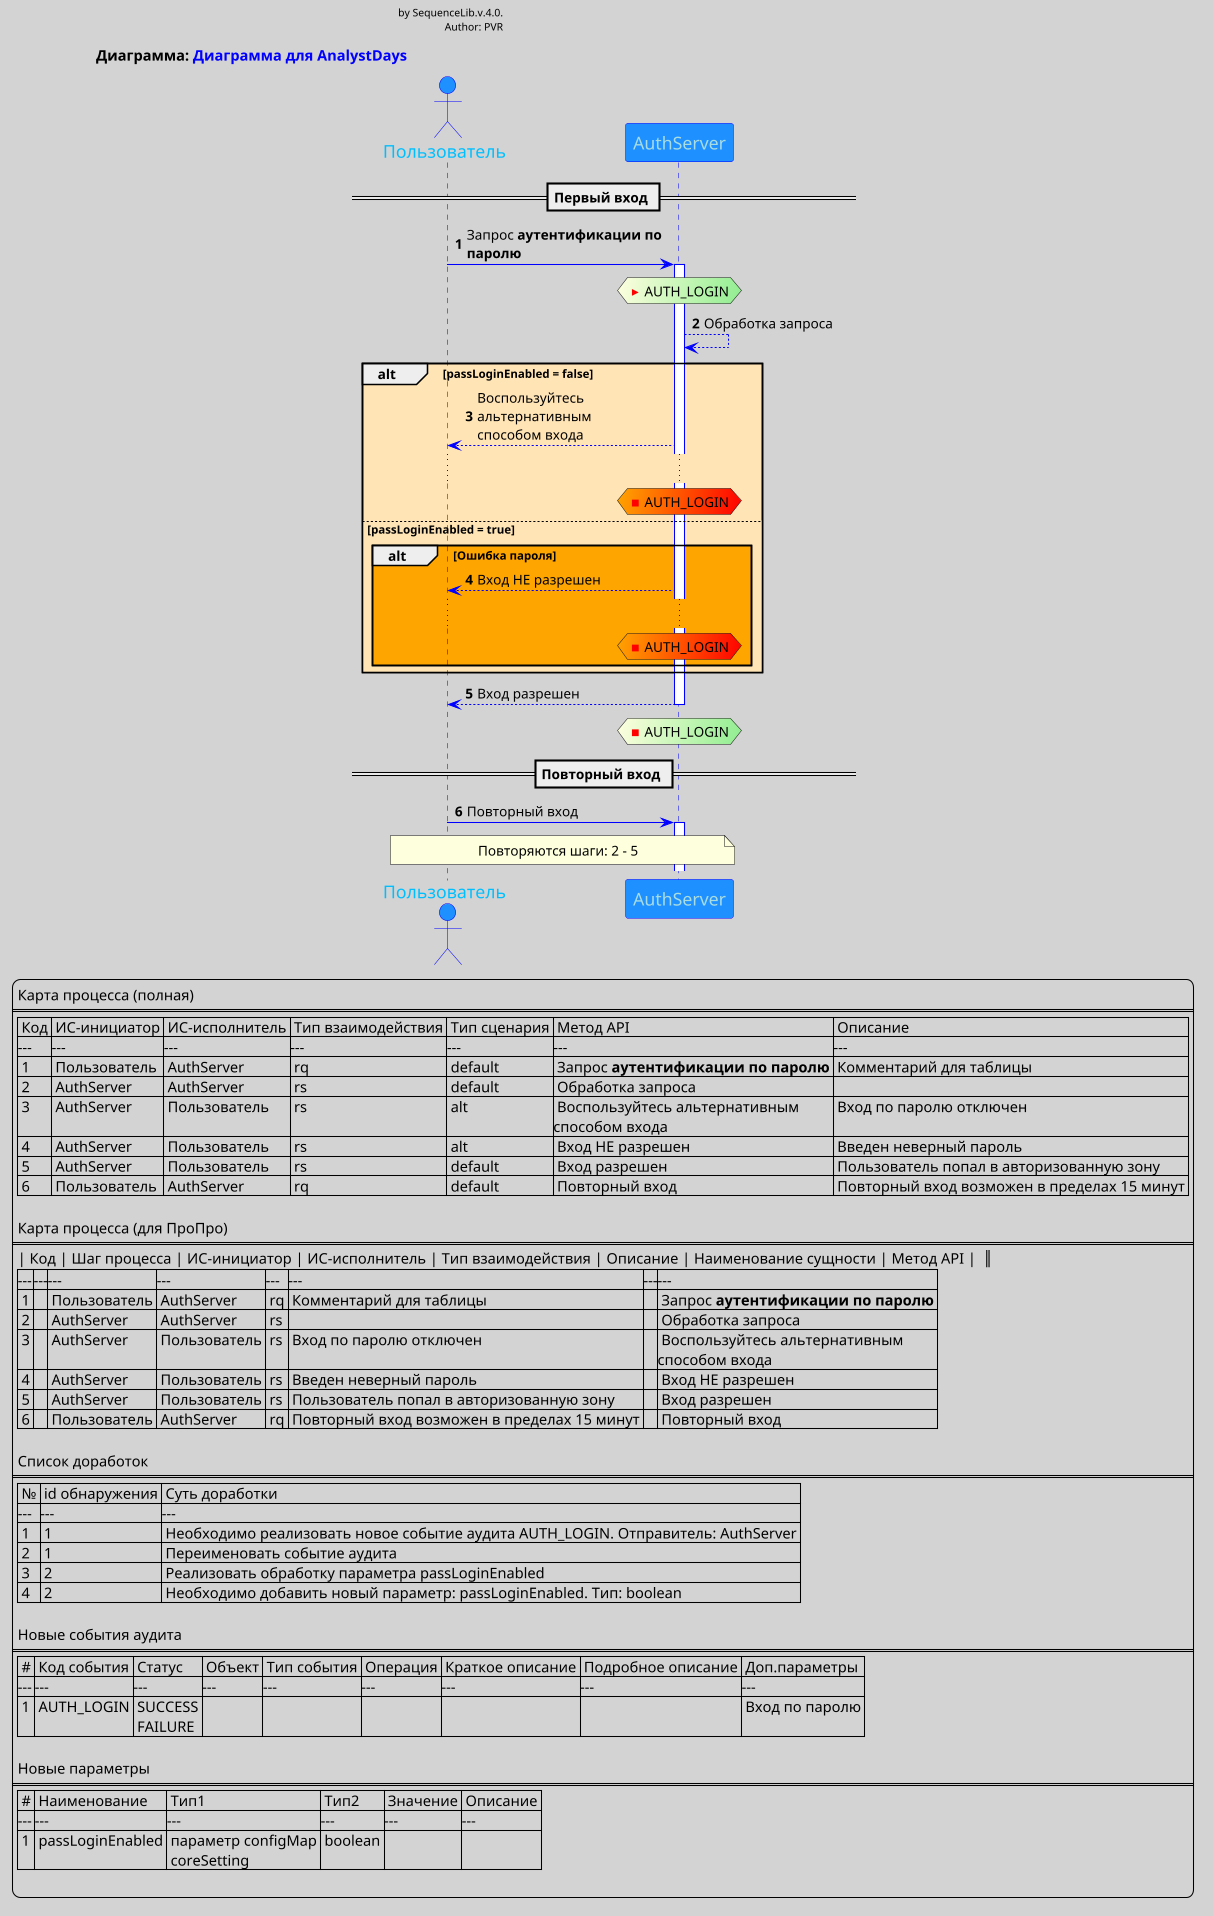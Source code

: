 @startuml

autonumber
skinparam dpi 100
skinparam maxMessageSize 200
skinparam backgroundColor LightGray
skinparam sequence {
ArrowColor blue
ActorBorderColor blue
LifeLineBorderColor blue
LifeLineBackgroundColor #White
ParticipantBorderColor blue
ParticipantBackgroundColor DodgerBlue
ParticipantFontName Impact
ParticipantFontSize 17
ParticipantFontColor #A9DCDF
ActorBackgroundColor DodgerBlue
ActorFontColor DeepSkyBlue
ActorFontSize 17
ActorFontName Aapex
}

title Диаграмма: <color:blue>Диаграмма для AnalystDays
header <color:black>by SequenceLib.v.4.0.\n <color:black>Author: PVR

participant "AuthServer" as srv order 1
actor "Пользователь" as user


== Первый вход ==
user -> srv ++: Запрос **аутентификации по паролю**
        hnote over srv #lightyellow/lightgreen: <color:red><&media-play> <color:black>AUTH_LOGIN
srv --> srv : Обработка запроса
alt #moccasin passLoginEnabled = false
    srv --> user : Воспользуйтесь альтернативным\nспособом входа
    ...
        hnote over srv #orange/red: <color:red><&media-stop> <color:black>AUTH_LOGIN
else  passLoginEnabled = true
alt #orange Ошибка пароля
    srv --> user : Вход НЕ разрешен
    ...
        hnote over srv #orange/red: <color:red><&media-stop> <color:black>AUTH_LOGIN
end

end

srv --> user --: Вход разрешен
        hnote over srv #lightyellow/lightgreen: <color:red><&media-stop> <color:black>AUTH_LOGIN


== Повторный вход ==
user -> srv ++: Повторный вход
note across : Повторяются шаги: 2 - 5

legend
Карта процесса (полная)
====
| Код | ИC-инициатор | ИС-исполнитель | Тип взаимодействия | Тип сценария | Метод API | Описание |
|---|---|---|---|---|---|---|
| 1 | Пользователь | AuthServer | rq | default | Запрос **аутентификации по паролю** | Комментарий для таблицы |
| 2 | AuthServer | AuthServer | rs | default | Обработка запроса |  |
| 3 | AuthServer | Пользователь | rs | alt | Воспользуйтесь альтернативным\nспособом входа | Вход по паролю отключен |
| 4 | AuthServer | Пользователь | rs | alt | Вход НЕ разрешен | Введен неверный пароль |
| 5 | AuthServer | Пользователь | rs | default | Вход разрешен | Пользователь попал в авторизованную зону |
| 6 | Пользователь | AuthServer | rq | default | Повторный вход | Повторный вход возможен в пределах 15 минут |

Карта процесса (для ПроПро)
====
| Код | Шаг процесса | ИC-инициатор | ИС-исполнитель | Тип взаимодействия | Описание | Наименование сущности | Метод API |  ║
|---|---|---|---|---|---|---|---|
| 1 |  | Пользователь | AuthServer | rq | Комментарий для таблицы | | Запрос **аутентификации по паролю** |
| 2 |  | AuthServer | AuthServer | rs |  | | Обработка запроса |
| 3 |  | AuthServer | Пользователь | rs | Вход по паролю отключен | | Воспользуйтесь альтернативным\nспособом входа |
| 4 |  | AuthServer | Пользователь | rs | Введен неверный пароль | | Вход НЕ разрешен |
| 5 |  | AuthServer | Пользователь | rs | Пользователь попал в авторизованную зону | | Вход разрешен |
| 6 |  | Пользователь | AuthServer | rq | Повторный вход возможен в пределах 15 минут | | Повторный вход |

Список доработок
====
| № | id обнаружения | Суть доработки|
|---|---|---|
| 1 | 1 | Необходимо реализовать новое событие аудита AUTH_LOGIN. Отправитель: AuthServer |
| 2 | 1 | Переименовать событие аудита |
| 3 | 2 | Реализовать обработку параметра passLoginEnabled |
| 4 | 2 | Необходимо добавить новый параметр: passLoginEnabled. Тип: boolean |

Новые события аудита
====
| # | Код события | Статус | Объект | Тип события | Операция | Краткое описание | Подробное описание | Доп.параметры |
|---|---|---|---|---|---|---|---|---|
| 1 | AUTH_LOGIN | SUCCESS \n FAILURE |  |  |  |  |  | Вход по паролю |

Новые параметры
====
| # | Наименование | Тип1 | Тип2 | Значение | Описание |
|---|---|---|---|---|---|
| 1 | passLoginEnabled | параметр configMap \n coreSetting | boolean |  |  |

end legend
@enduml